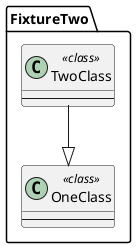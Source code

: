 @startuml
namespace FixtureTwo {
  class OneClass << class >> {
    --
  }
  class TwoClass << class >> {
    --
  }
}
FixtureTwo.TwoClass --|> FixtureTwo.OneClass
@enduml
